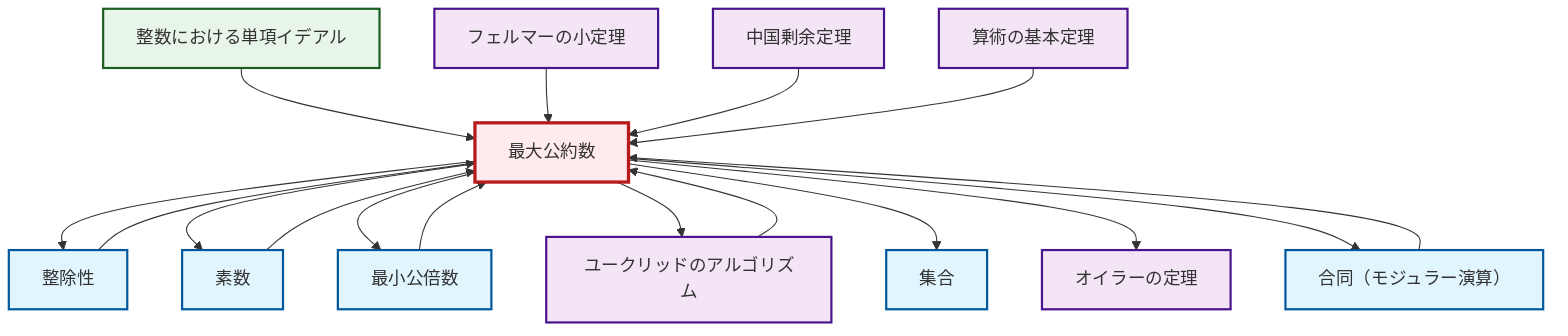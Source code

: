 graph TD
    classDef definition fill:#e1f5fe,stroke:#01579b,stroke-width:2px
    classDef theorem fill:#f3e5f5,stroke:#4a148c,stroke-width:2px
    classDef axiom fill:#fff3e0,stroke:#e65100,stroke-width:2px
    classDef example fill:#e8f5e9,stroke:#1b5e20,stroke-width:2px
    classDef current fill:#ffebee,stroke:#b71c1c,stroke-width:3px
    def-gcd["最大公約数"]:::definition
    thm-fermat-little["フェルマーの小定理"]:::theorem
    ex-principal-ideal["整数における単項イデアル"]:::example
    thm-fundamental-arithmetic["算術の基本定理"]:::theorem
    def-prime["素数"]:::definition
    def-lcm["最小公倍数"]:::definition
    thm-chinese-remainder["中国剰余定理"]:::theorem
    def-congruence["合同（モジュラー演算）"]:::definition
    thm-euclidean-algorithm["ユークリッドのアルゴリズム"]:::theorem
    def-divisibility["整除性"]:::definition
    def-set["集合"]:::definition
    thm-euler["オイラーの定理"]:::theorem
    def-gcd --> def-divisibility
    def-gcd --> def-prime
    ex-principal-ideal --> def-gcd
    def-prime --> def-gcd
    def-congruence --> def-gcd
    def-lcm --> def-gcd
    thm-fermat-little --> def-gcd
    thm-euclidean-algorithm --> def-gcd
    def-gcd --> def-lcm
    thm-chinese-remainder --> def-gcd
    def-gcd --> thm-euclidean-algorithm
    thm-fundamental-arithmetic --> def-gcd
    def-gcd --> def-set
    def-gcd --> thm-euler
    def-divisibility --> def-gcd
    def-gcd --> def-congruence
    class def-gcd current